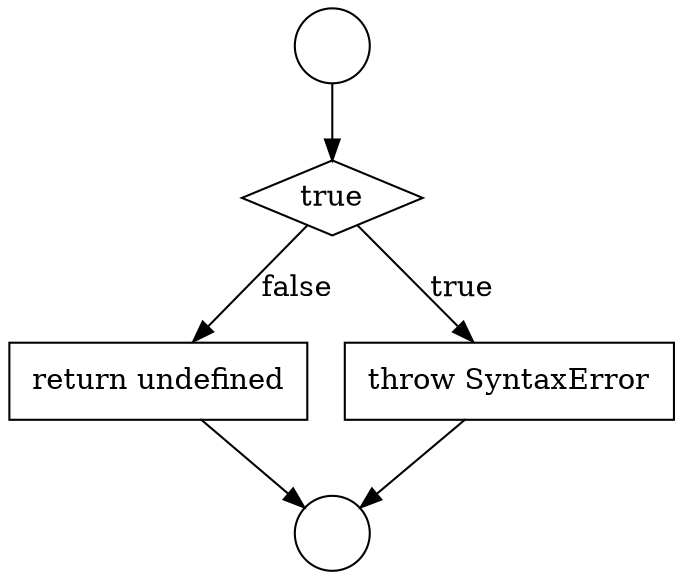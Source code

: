 digraph {
  node19759 [shape=circle label=" " color="black" fillcolor="white" style=filled]
  node19758 [shape=circle label=" " color="black" fillcolor="white" style=filled]
  node19762 [shape=none, margin=0, label=<<font color="black">
    <table border="0" cellborder="1" cellspacing="0" cellpadding="10">
      <tr><td align="left">return undefined</td></tr>
    </table>
  </font>> color="black" fillcolor="white" style=filled]
  node19761 [shape=none, margin=0, label=<<font color="black">
    <table border="0" cellborder="1" cellspacing="0" cellpadding="10">
      <tr><td align="left">throw SyntaxError</td></tr>
    </table>
  </font>> color="black" fillcolor="white" style=filled]
  node19760 [shape=diamond, label=<<font color="black">true</font>> color="black" fillcolor="white" style=filled]
  node19758 -> node19760 [ color="black"]
  node19760 -> node19761 [label=<<font color="black">true</font>> color="black"]
  node19760 -> node19762 [label=<<font color="black">false</font>> color="black"]
  node19761 -> node19759 [ color="black"]
  node19762 -> node19759 [ color="black"]
}
